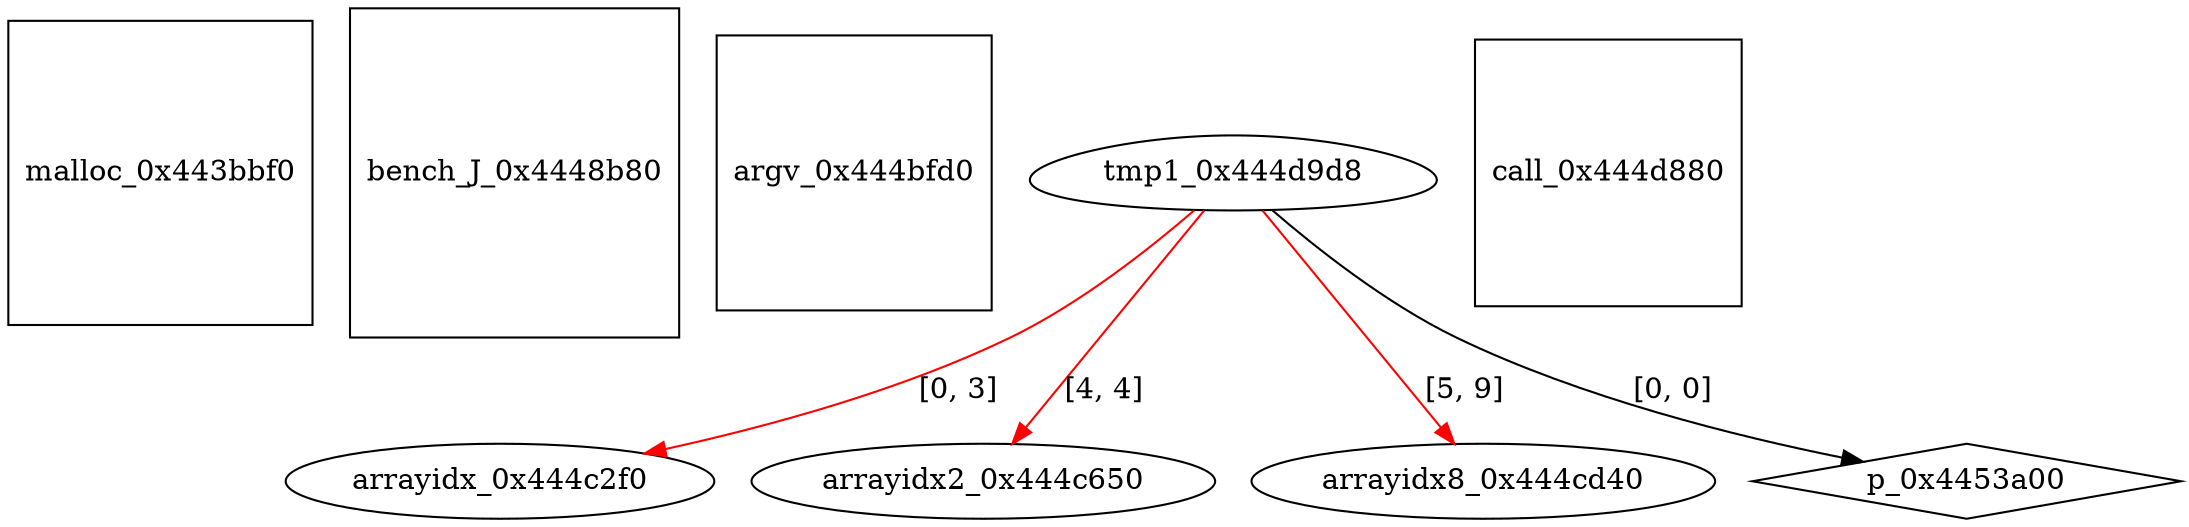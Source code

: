 digraph grafico {
"malloc_0x443bbf0" [shape=square];
"bench_J_0x4448b80" [shape=square];
"argv_0x444bfd0" [shape=square];
"arrayidx_0x444c2f0" [shape=ellipse];
"tmp1_0x444d9d8" -> "arrayidx_0x444c2f0" [label="[0, 3]",color=red];
"arrayidx2_0x444c650" [shape=ellipse];
"tmp1_0x444d9d8" -> "arrayidx2_0x444c650" [label="[4, 4]",color=red];
"arrayidx8_0x444cd40" [shape=ellipse];
"tmp1_0x444d9d8" -> "arrayidx8_0x444cd40" [label="[5, 9]",color=red];
"call_0x444d880" [shape=square];
"tmp1_0x444d9d8" [shape=egg];
"p_0x4453a00" [shape=diamond];
"tmp1_0x444d9d8" -> "p_0x4453a00" [label="[0, 0]"];
}
